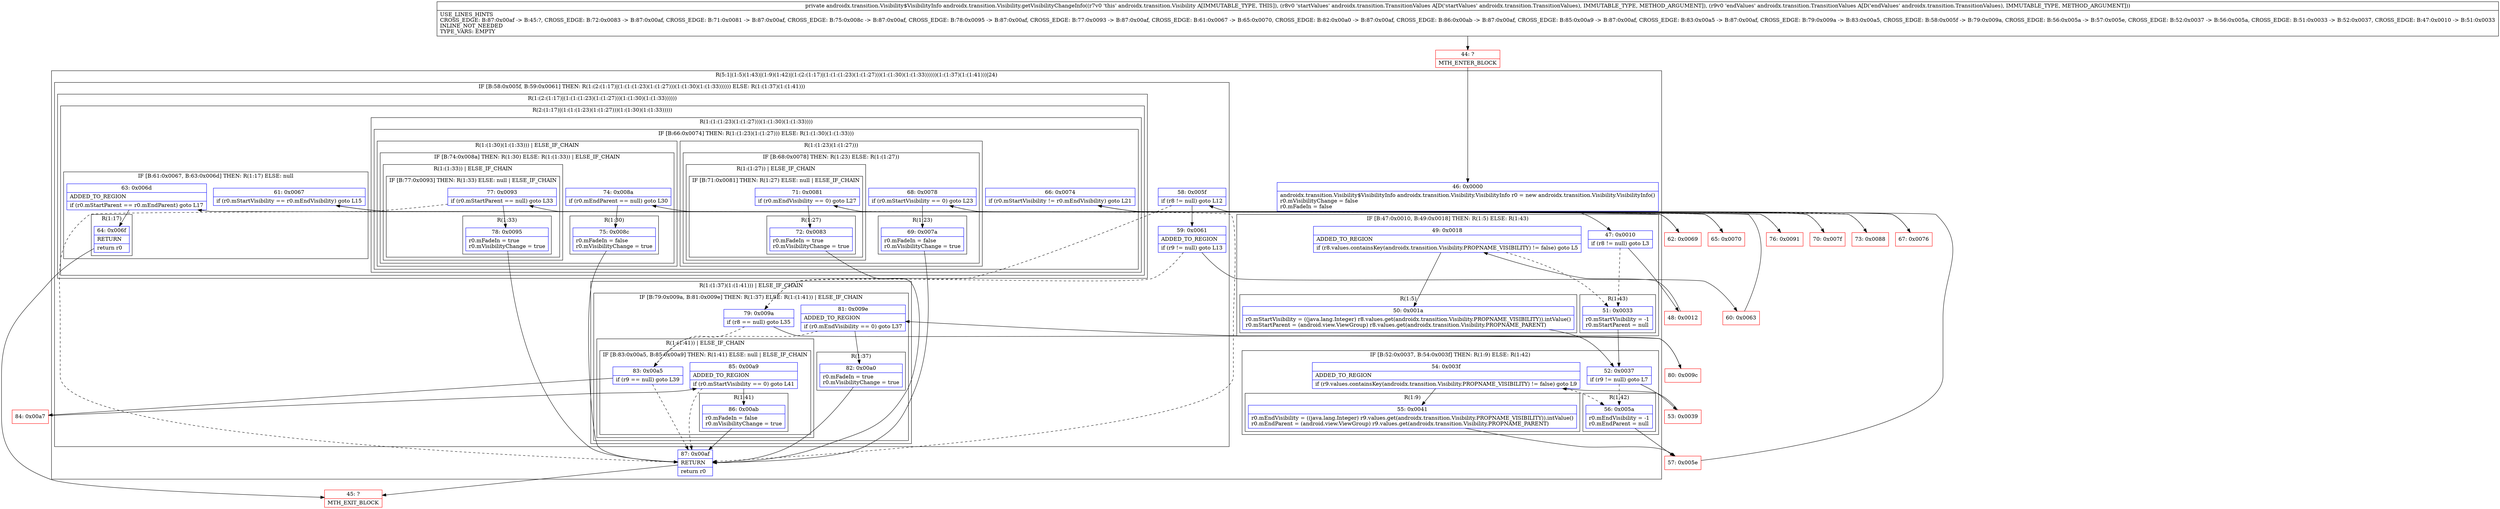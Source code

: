 digraph "CFG forandroidx.transition.Visibility.getVisibilityChangeInfo(Landroidx\/transition\/TransitionValues;Landroidx\/transition\/TransitionValues;)Landroidx\/transition\/Visibility$VisibilityInfo;" {
subgraph cluster_Region_1884843406 {
label = "R(5:1|(1:5)(1:43)|(1:9)(1:42)|(1:(2:(1:17)|(1:(1:(1:23)(1:(1:27)))(1:(1:30)(1:(1:33))))))(1:(1:37)(1:(1:41)))|24)";
node [shape=record,color=blue];
Node_46 [shape=record,label="{46\:\ 0x0000|androidx.transition.Visibility$VisibilityInfo androidx.transition.Visibility.VisibilityInfo r0 = new androidx.transition.Visibility.VisibilityInfo()\lr0.mVisibilityChange = false\lr0.mFadeIn = false\l}"];
subgraph cluster_IfRegion_1398651645 {
label = "IF [B:47:0x0010, B:49:0x0018] THEN: R(1:5) ELSE: R(1:43)";
node [shape=record,color=blue];
Node_47 [shape=record,label="{47\:\ 0x0010|if (r8 != null) goto L3\l}"];
Node_49 [shape=record,label="{49\:\ 0x0018|ADDED_TO_REGION\l|if (r8.values.containsKey(androidx.transition.Visibility.PROPNAME_VISIBILITY) != false) goto L5\l}"];
subgraph cluster_Region_326347702 {
label = "R(1:5)";
node [shape=record,color=blue];
Node_50 [shape=record,label="{50\:\ 0x001a|r0.mStartVisibility = ((java.lang.Integer) r8.values.get(androidx.transition.Visibility.PROPNAME_VISIBILITY)).intValue()\lr0.mStartParent = (android.view.ViewGroup) r8.values.get(androidx.transition.Visibility.PROPNAME_PARENT)\l}"];
}
subgraph cluster_Region_588600926 {
label = "R(1:43)";
node [shape=record,color=blue];
Node_51 [shape=record,label="{51\:\ 0x0033|r0.mStartVisibility = \-1\lr0.mStartParent = null\l}"];
}
}
subgraph cluster_IfRegion_963389506 {
label = "IF [B:52:0x0037, B:54:0x003f] THEN: R(1:9) ELSE: R(1:42)";
node [shape=record,color=blue];
Node_52 [shape=record,label="{52\:\ 0x0037|if (r9 != null) goto L7\l}"];
Node_54 [shape=record,label="{54\:\ 0x003f|ADDED_TO_REGION\l|if (r9.values.containsKey(androidx.transition.Visibility.PROPNAME_VISIBILITY) != false) goto L9\l}"];
subgraph cluster_Region_1648001690 {
label = "R(1:9)";
node [shape=record,color=blue];
Node_55 [shape=record,label="{55\:\ 0x0041|r0.mEndVisibility = ((java.lang.Integer) r9.values.get(androidx.transition.Visibility.PROPNAME_VISIBILITY)).intValue()\lr0.mEndParent = (android.view.ViewGroup) r9.values.get(androidx.transition.Visibility.PROPNAME_PARENT)\l}"];
}
subgraph cluster_Region_1362999118 {
label = "R(1:42)";
node [shape=record,color=blue];
Node_56 [shape=record,label="{56\:\ 0x005a|r0.mEndVisibility = \-1\lr0.mEndParent = null\l}"];
}
}
subgraph cluster_IfRegion_787514908 {
label = "IF [B:58:0x005f, B:59:0x0061] THEN: R(1:(2:(1:17)|(1:(1:(1:23)(1:(1:27)))(1:(1:30)(1:(1:33)))))) ELSE: R(1:(1:37)(1:(1:41)))";
node [shape=record,color=blue];
Node_58 [shape=record,label="{58\:\ 0x005f|if (r8 != null) goto L12\l}"];
Node_59 [shape=record,label="{59\:\ 0x0061|ADDED_TO_REGION\l|if (r9 != null) goto L13\l}"];
subgraph cluster_Region_1715853869 {
label = "R(1:(2:(1:17)|(1:(1:(1:23)(1:(1:27)))(1:(1:30)(1:(1:33))))))";
node [shape=record,color=blue];
subgraph cluster_Region_1483808330 {
label = "R(2:(1:17)|(1:(1:(1:23)(1:(1:27)))(1:(1:30)(1:(1:33)))))";
node [shape=record,color=blue];
subgraph cluster_IfRegion_1595775172 {
label = "IF [B:61:0x0067, B:63:0x006d] THEN: R(1:17) ELSE: null";
node [shape=record,color=blue];
Node_61 [shape=record,label="{61\:\ 0x0067|if (r0.mStartVisibility == r0.mEndVisibility) goto L15\l}"];
Node_63 [shape=record,label="{63\:\ 0x006d|ADDED_TO_REGION\l|if (r0.mStartParent == r0.mEndParent) goto L17\l}"];
subgraph cluster_Region_1446216415 {
label = "R(1:17)";
node [shape=record,color=blue];
Node_64 [shape=record,label="{64\:\ 0x006f|RETURN\l|return r0\l}"];
}
}
subgraph cluster_Region_459582 {
label = "R(1:(1:(1:23)(1:(1:27)))(1:(1:30)(1:(1:33))))";
node [shape=record,color=blue];
subgraph cluster_IfRegion_1613493457 {
label = "IF [B:66:0x0074] THEN: R(1:(1:23)(1:(1:27))) ELSE: R(1:(1:30)(1:(1:33)))";
node [shape=record,color=blue];
Node_66 [shape=record,label="{66\:\ 0x0074|if (r0.mStartVisibility != r0.mEndVisibility) goto L21\l}"];
subgraph cluster_Region_711828804 {
label = "R(1:(1:23)(1:(1:27)))";
node [shape=record,color=blue];
subgraph cluster_IfRegion_1552988253 {
label = "IF [B:68:0x0078] THEN: R(1:23) ELSE: R(1:(1:27))";
node [shape=record,color=blue];
Node_68 [shape=record,label="{68\:\ 0x0078|if (r0.mStartVisibility == 0) goto L23\l}"];
subgraph cluster_Region_1870188723 {
label = "R(1:23)";
node [shape=record,color=blue];
Node_69 [shape=record,label="{69\:\ 0x007a|r0.mFadeIn = false\lr0.mVisibilityChange = true\l}"];
}
subgraph cluster_Region_1647416982 {
label = "R(1:(1:27)) | ELSE_IF_CHAIN\l";
node [shape=record,color=blue];
subgraph cluster_IfRegion_630686457 {
label = "IF [B:71:0x0081] THEN: R(1:27) ELSE: null | ELSE_IF_CHAIN\l";
node [shape=record,color=blue];
Node_71 [shape=record,label="{71\:\ 0x0081|if (r0.mEndVisibility == 0) goto L27\l}"];
subgraph cluster_Region_438659046 {
label = "R(1:27)";
node [shape=record,color=blue];
Node_72 [shape=record,label="{72\:\ 0x0083|r0.mFadeIn = true\lr0.mVisibilityChange = true\l}"];
}
}
}
}
}
subgraph cluster_Region_845305812 {
label = "R(1:(1:30)(1:(1:33))) | ELSE_IF_CHAIN\l";
node [shape=record,color=blue];
subgraph cluster_IfRegion_1135507119 {
label = "IF [B:74:0x008a] THEN: R(1:30) ELSE: R(1:(1:33)) | ELSE_IF_CHAIN\l";
node [shape=record,color=blue];
Node_74 [shape=record,label="{74\:\ 0x008a|if (r0.mEndParent == null) goto L30\l}"];
subgraph cluster_Region_1794820897 {
label = "R(1:30)";
node [shape=record,color=blue];
Node_75 [shape=record,label="{75\:\ 0x008c|r0.mFadeIn = false\lr0.mVisibilityChange = true\l}"];
}
subgraph cluster_Region_172272725 {
label = "R(1:(1:33)) | ELSE_IF_CHAIN\l";
node [shape=record,color=blue];
subgraph cluster_IfRegion_1935875277 {
label = "IF [B:77:0x0093] THEN: R(1:33) ELSE: null | ELSE_IF_CHAIN\l";
node [shape=record,color=blue];
Node_77 [shape=record,label="{77\:\ 0x0093|if (r0.mStartParent == null) goto L33\l}"];
subgraph cluster_Region_1120423696 {
label = "R(1:33)";
node [shape=record,color=blue];
Node_78 [shape=record,label="{78\:\ 0x0095|r0.mFadeIn = true\lr0.mVisibilityChange = true\l}"];
}
}
}
}
}
}
}
}
}
subgraph cluster_Region_1304723420 {
label = "R(1:(1:37)(1:(1:41))) | ELSE_IF_CHAIN\l";
node [shape=record,color=blue];
subgraph cluster_IfRegion_1927500520 {
label = "IF [B:79:0x009a, B:81:0x009e] THEN: R(1:37) ELSE: R(1:(1:41)) | ELSE_IF_CHAIN\l";
node [shape=record,color=blue];
Node_79 [shape=record,label="{79\:\ 0x009a|if (r8 == null) goto L35\l}"];
Node_81 [shape=record,label="{81\:\ 0x009e|ADDED_TO_REGION\l|if (r0.mEndVisibility == 0) goto L37\l}"];
subgraph cluster_Region_1316764758 {
label = "R(1:37)";
node [shape=record,color=blue];
Node_82 [shape=record,label="{82\:\ 0x00a0|r0.mFadeIn = true\lr0.mVisibilityChange = true\l}"];
}
subgraph cluster_Region_598726100 {
label = "R(1:(1:41)) | ELSE_IF_CHAIN\l";
node [shape=record,color=blue];
subgraph cluster_IfRegion_621986848 {
label = "IF [B:83:0x00a5, B:85:0x00a9] THEN: R(1:41) ELSE: null | ELSE_IF_CHAIN\l";
node [shape=record,color=blue];
Node_83 [shape=record,label="{83\:\ 0x00a5|if (r9 == null) goto L39\l}"];
Node_85 [shape=record,label="{85\:\ 0x00a9|ADDED_TO_REGION\l|if (r0.mStartVisibility == 0) goto L41\l}"];
subgraph cluster_Region_631418717 {
label = "R(1:41)";
node [shape=record,color=blue];
Node_86 [shape=record,label="{86\:\ 0x00ab|r0.mFadeIn = false\lr0.mVisibilityChange = true\l}"];
}
}
}
}
}
}
Node_87 [shape=record,label="{87\:\ 0x00af|RETURN\l|return r0\l}"];
}
Node_44 [shape=record,color=red,label="{44\:\ ?|MTH_ENTER_BLOCK\l}"];
Node_48 [shape=record,color=red,label="{48\:\ 0x0012}"];
Node_53 [shape=record,color=red,label="{53\:\ 0x0039}"];
Node_57 [shape=record,color=red,label="{57\:\ 0x005e}"];
Node_60 [shape=record,color=red,label="{60\:\ 0x0063}"];
Node_62 [shape=record,color=red,label="{62\:\ 0x0069}"];
Node_45 [shape=record,color=red,label="{45\:\ ?|MTH_EXIT_BLOCK\l}"];
Node_65 [shape=record,color=red,label="{65\:\ 0x0070}"];
Node_67 [shape=record,color=red,label="{67\:\ 0x0076}"];
Node_70 [shape=record,color=red,label="{70\:\ 0x007f}"];
Node_73 [shape=record,color=red,label="{73\:\ 0x0088}"];
Node_76 [shape=record,color=red,label="{76\:\ 0x0091}"];
Node_80 [shape=record,color=red,label="{80\:\ 0x009c}"];
Node_84 [shape=record,color=red,label="{84\:\ 0x00a7}"];
MethodNode[shape=record,label="{private androidx.transition.Visibility$VisibilityInfo androidx.transition.Visibility.getVisibilityChangeInfo((r7v0 'this' androidx.transition.Visibility A[IMMUTABLE_TYPE, THIS]), (r8v0 'startValues' androidx.transition.TransitionValues A[D('startValues' androidx.transition.TransitionValues), IMMUTABLE_TYPE, METHOD_ARGUMENT]), (r9v0 'endValues' androidx.transition.TransitionValues A[D('endValues' androidx.transition.TransitionValues), IMMUTABLE_TYPE, METHOD_ARGUMENT]))  | USE_LINES_HINTS\lCROSS_EDGE: B:87:0x00af \-\> B:45:?, CROSS_EDGE: B:72:0x0083 \-\> B:87:0x00af, CROSS_EDGE: B:71:0x0081 \-\> B:87:0x00af, CROSS_EDGE: B:75:0x008c \-\> B:87:0x00af, CROSS_EDGE: B:78:0x0095 \-\> B:87:0x00af, CROSS_EDGE: B:77:0x0093 \-\> B:87:0x00af, CROSS_EDGE: B:61:0x0067 \-\> B:65:0x0070, CROSS_EDGE: B:82:0x00a0 \-\> B:87:0x00af, CROSS_EDGE: B:86:0x00ab \-\> B:87:0x00af, CROSS_EDGE: B:85:0x00a9 \-\> B:87:0x00af, CROSS_EDGE: B:83:0x00a5 \-\> B:87:0x00af, CROSS_EDGE: B:79:0x009a \-\> B:83:0x00a5, CROSS_EDGE: B:58:0x005f \-\> B:79:0x009a, CROSS_EDGE: B:56:0x005a \-\> B:57:0x005e, CROSS_EDGE: B:52:0x0037 \-\> B:56:0x005a, CROSS_EDGE: B:51:0x0033 \-\> B:52:0x0037, CROSS_EDGE: B:47:0x0010 \-\> B:51:0x0033\lINLINE_NOT_NEEDED\lTYPE_VARS: EMPTY\l}"];
MethodNode -> Node_44;Node_46 -> Node_47;
Node_47 -> Node_48;
Node_47 -> Node_51[style=dashed];
Node_49 -> Node_50;
Node_49 -> Node_51[style=dashed];
Node_50 -> Node_52;
Node_51 -> Node_52;
Node_52 -> Node_53;
Node_52 -> Node_56[style=dashed];
Node_54 -> Node_55;
Node_54 -> Node_56[style=dashed];
Node_55 -> Node_57;
Node_56 -> Node_57;
Node_58 -> Node_59;
Node_58 -> Node_79[style=dashed];
Node_59 -> Node_60;
Node_59 -> Node_79[style=dashed];
Node_61 -> Node_62;
Node_61 -> Node_65[style=dashed];
Node_63 -> Node_64;
Node_63 -> Node_65[style=dashed];
Node_64 -> Node_45;
Node_66 -> Node_67;
Node_66 -> Node_73[style=dashed];
Node_68 -> Node_69;
Node_68 -> Node_70[style=dashed];
Node_69 -> Node_87;
Node_71 -> Node_72;
Node_71 -> Node_87[style=dashed];
Node_72 -> Node_87;
Node_74 -> Node_75;
Node_74 -> Node_76[style=dashed];
Node_75 -> Node_87;
Node_77 -> Node_78;
Node_77 -> Node_87[style=dashed];
Node_78 -> Node_87;
Node_79 -> Node_80;
Node_79 -> Node_83[style=dashed];
Node_81 -> Node_82;
Node_81 -> Node_83[style=dashed];
Node_82 -> Node_87;
Node_83 -> Node_84;
Node_83 -> Node_87[style=dashed];
Node_85 -> Node_86;
Node_85 -> Node_87[style=dashed];
Node_86 -> Node_87;
Node_87 -> Node_45;
Node_44 -> Node_46;
Node_48 -> Node_49;
Node_53 -> Node_54;
Node_57 -> Node_58;
Node_60 -> Node_61;
Node_62 -> Node_63;
Node_65 -> Node_66;
Node_67 -> Node_68;
Node_70 -> Node_71;
Node_73 -> Node_74;
Node_76 -> Node_77;
Node_80 -> Node_81;
Node_84 -> Node_85;
}

